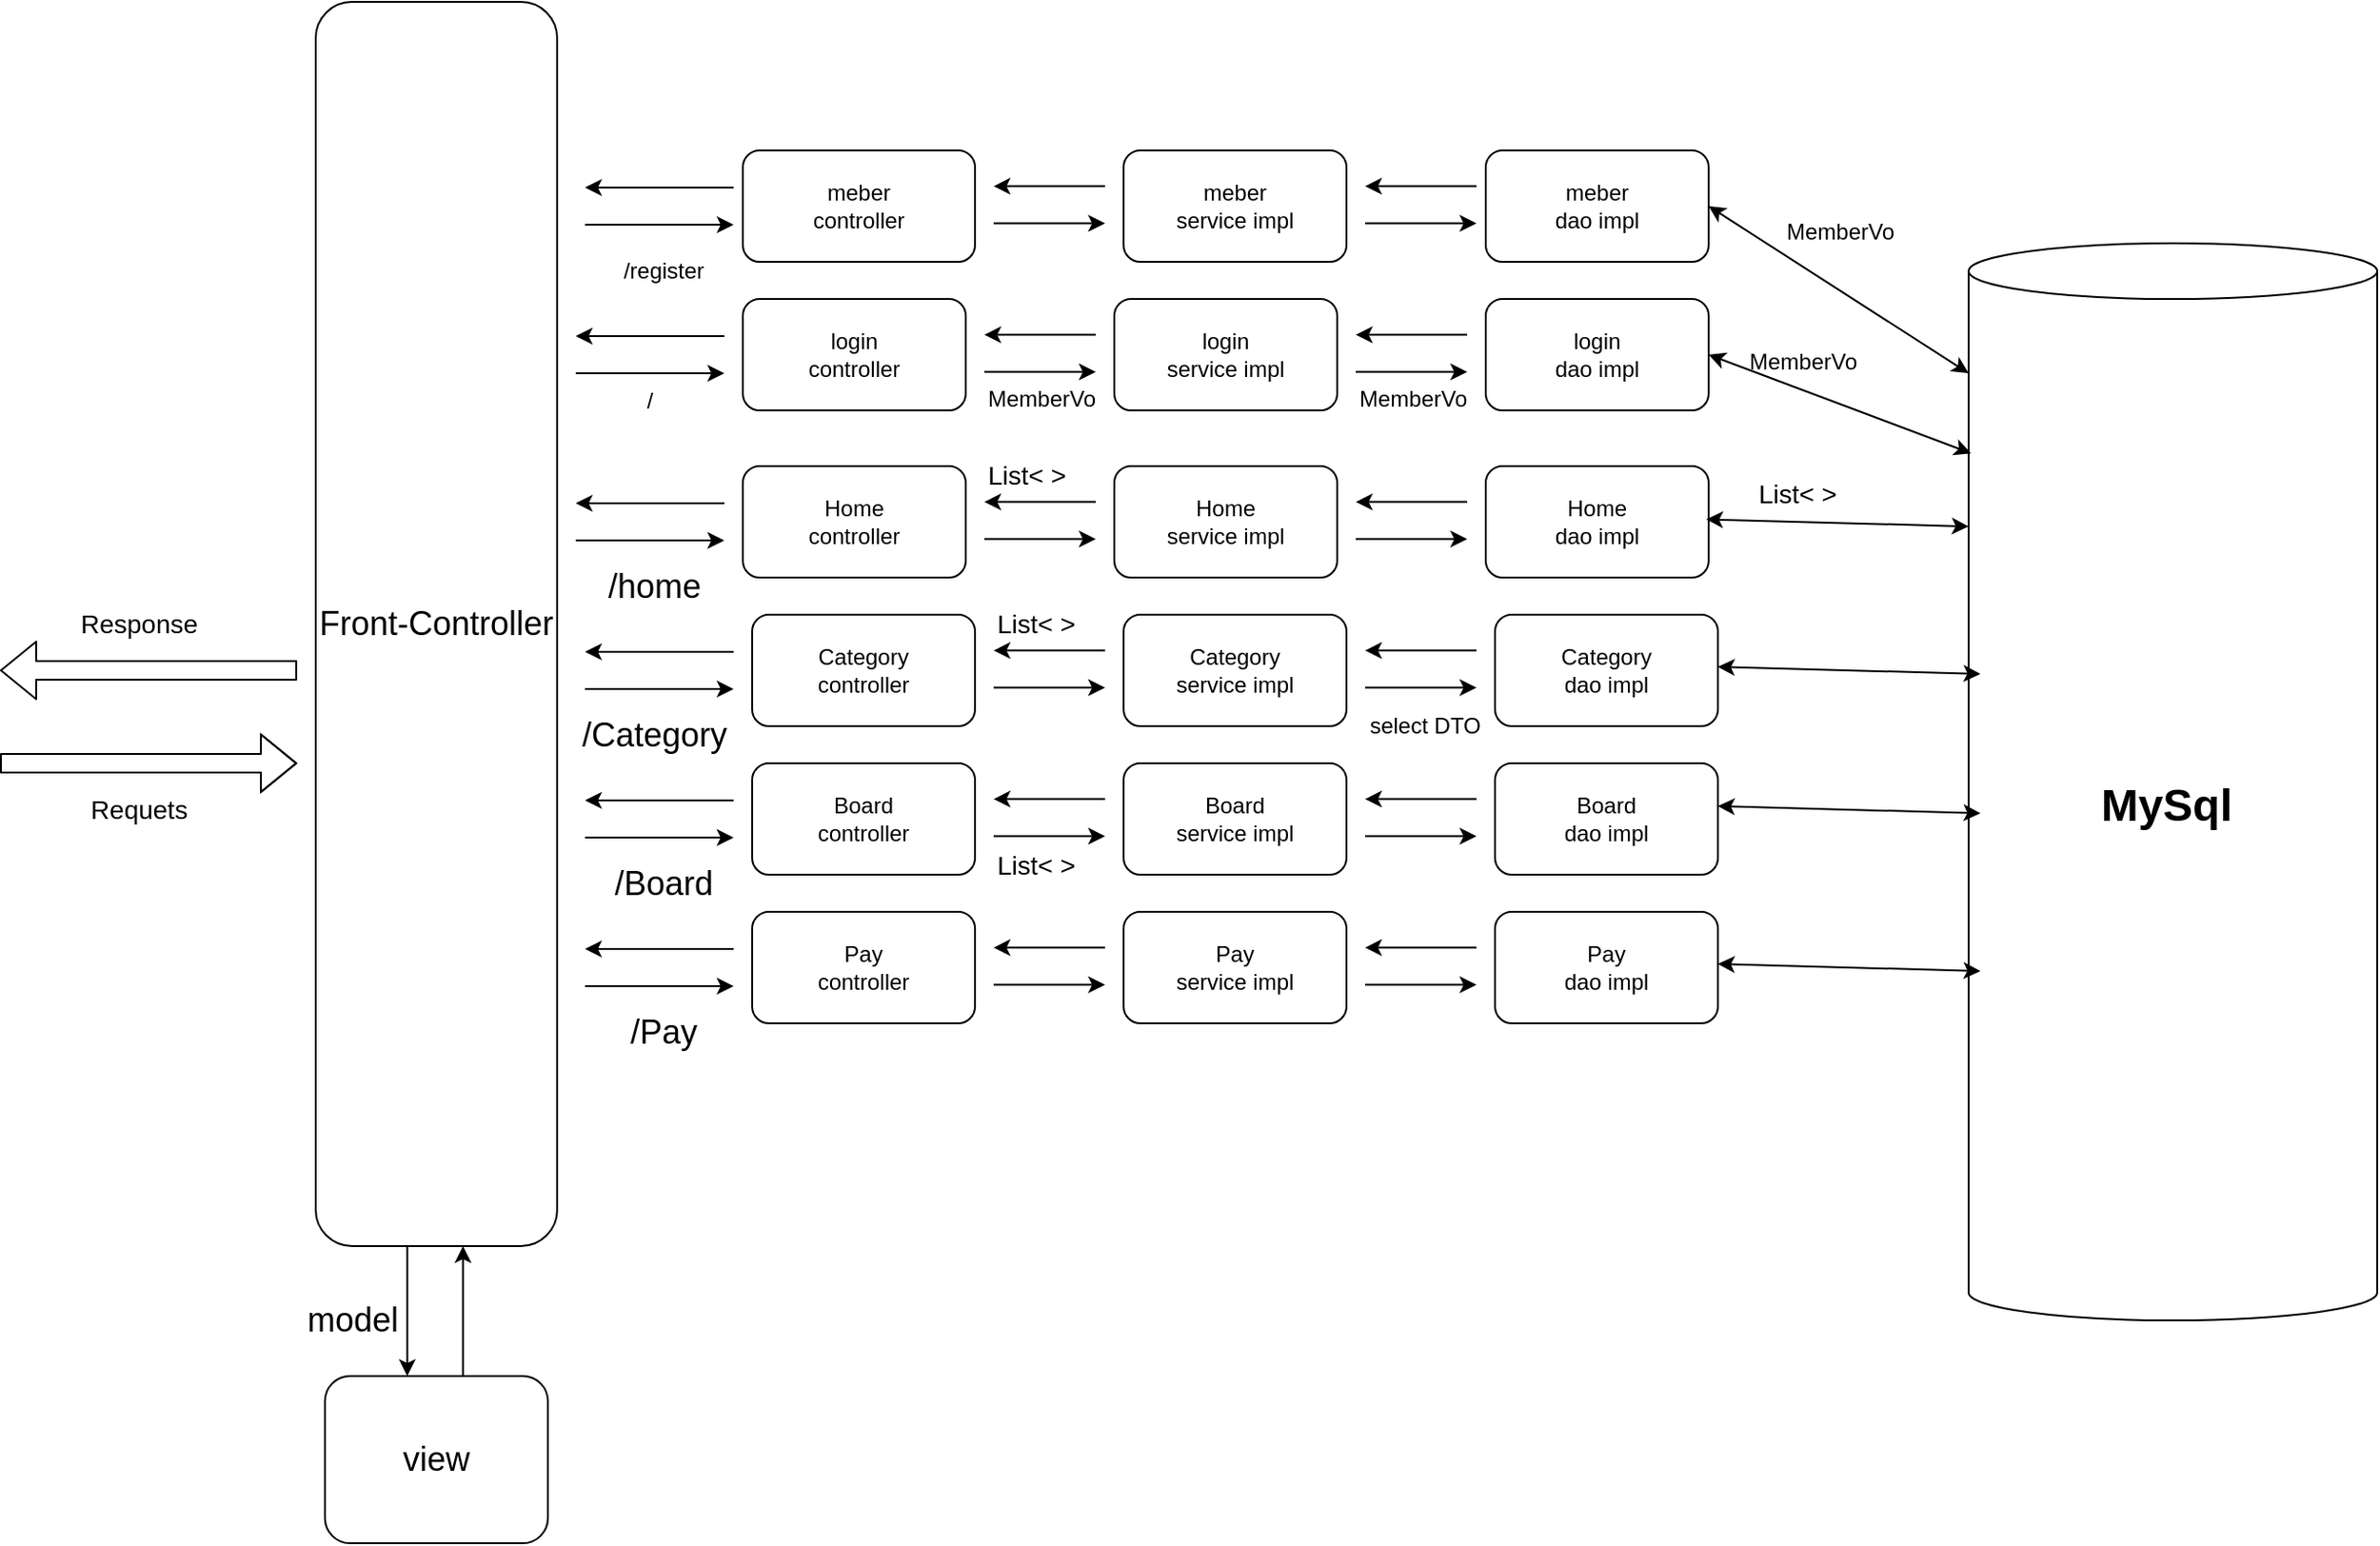 <mxfile version="14.2.3" type="github">
  <diagram name="Page-1" id="5f0bae14-7c28-e335-631c-24af17079c00">
    <mxGraphModel dx="1483" dy="1686" grid="1" gridSize="10" guides="1" tooltips="1" connect="1" arrows="1" fold="1" page="1" pageScale="1" pageWidth="1100" pageHeight="850" background="#ffffff" math="0" shadow="0">
      <root>
        <mxCell id="0" />
        <mxCell id="1" parent="0" />
        <mxCell id="lNIlCz6gBxkz11Pt6Cn--1" value="&lt;font style=&quot;font-size: 18px&quot;&gt;Front-Controller&lt;/font&gt;" style="rounded=1;whiteSpace=wrap;html=1;" parent="1" vertex="1">
          <mxGeometry x="180" y="-80" width="130" height="670" as="geometry" />
        </mxCell>
        <mxCell id="lNIlCz6gBxkz11Pt6Cn--2" value="" style="shape=flexArrow;endArrow=classic;html=1;" parent="1" edge="1">
          <mxGeometry width="50" height="50" relative="1" as="geometry">
            <mxPoint x="10" y="330" as="sourcePoint" />
            <mxPoint x="170" y="330" as="targetPoint" />
            <Array as="points">
              <mxPoint x="110" y="330" />
            </Array>
          </mxGeometry>
        </mxCell>
        <mxCell id="lNIlCz6gBxkz11Pt6Cn--3" value="" style="shape=flexArrow;endArrow=classic;html=1;" parent="1" edge="1">
          <mxGeometry width="50" height="50" relative="1" as="geometry">
            <mxPoint x="170" y="280" as="sourcePoint" />
            <mxPoint x="10" y="280" as="targetPoint" />
          </mxGeometry>
        </mxCell>
        <mxCell id="lNIlCz6gBxkz11Pt6Cn--6" value="&lt;font style=&quot;font-size: 14px&quot;&gt;Requets&lt;/font&gt;" style="text;html=1;strokeColor=none;fillColor=none;align=center;verticalAlign=middle;whiteSpace=wrap;rounded=0;" parent="1" vertex="1">
          <mxGeometry x="10" y="340" width="150" height="30" as="geometry" />
        </mxCell>
        <mxCell id="lNIlCz6gBxkz11Pt6Cn--7" value="&lt;font style=&quot;font-size: 14px&quot;&gt;Response&lt;/font&gt;" style="text;html=1;strokeColor=none;fillColor=none;align=center;verticalAlign=middle;whiteSpace=wrap;rounded=0;" parent="1" vertex="1">
          <mxGeometry x="10" y="240" width="150" height="30" as="geometry" />
        </mxCell>
        <mxCell id="lNIlCz6gBxkz11Pt6Cn--12" value="" style="endArrow=classic;html=1;" parent="1" edge="1">
          <mxGeometry width="50" height="50" relative="1" as="geometry">
            <mxPoint x="400" y="190" as="sourcePoint" />
            <mxPoint x="320" y="190" as="targetPoint" />
          </mxGeometry>
        </mxCell>
        <mxCell id="5DgXqWJLJcrJSc8MpIkA-1" value="&lt;font style=&quot;font-size: 18px&quot;&gt;view&lt;/font&gt;" style="rounded=1;whiteSpace=wrap;html=1;" parent="1" vertex="1">
          <mxGeometry x="185" y="660" width="120" height="90" as="geometry" />
        </mxCell>
        <mxCell id="5DgXqWJLJcrJSc8MpIkA-2" value="" style="endArrow=classic;html=1;" parent="1" edge="1">
          <mxGeometry width="50" height="50" relative="1" as="geometry">
            <mxPoint x="320" y="210" as="sourcePoint" />
            <mxPoint x="400" y="210" as="targetPoint" />
          </mxGeometry>
        </mxCell>
        <mxCell id="5DgXqWJLJcrJSc8MpIkA-3" value="" style="endArrow=classic;html=1;" parent="1" edge="1">
          <mxGeometry width="50" height="50" relative="1" as="geometry">
            <mxPoint x="259.29" y="660" as="sourcePoint" />
            <mxPoint x="259.29" y="590" as="targetPoint" />
          </mxGeometry>
        </mxCell>
        <mxCell id="5DgXqWJLJcrJSc8MpIkA-4" value="" style="endArrow=classic;html=1;" parent="1" edge="1">
          <mxGeometry width="50" height="50" relative="1" as="geometry">
            <mxPoint x="229.29" y="590" as="sourcePoint" />
            <mxPoint x="229.29" y="660" as="targetPoint" />
          </mxGeometry>
        </mxCell>
        <mxCell id="5DgXqWJLJcrJSc8MpIkA-7" value="&lt;font style=&quot;font-size: 18px&quot;&gt;model&lt;/font&gt;" style="text;html=1;strokeColor=none;fillColor=none;align=center;verticalAlign=middle;whiteSpace=wrap;rounded=0;" parent="1" vertex="1">
          <mxGeometry x="180" y="620" width="40" height="20" as="geometry" />
        </mxCell>
        <mxCell id="5DgXqWJLJcrJSc8MpIkA-10" value="Home&lt;br&gt;controller" style="rounded=1;whiteSpace=wrap;html=1;" parent="1" vertex="1">
          <mxGeometry x="410" y="170" width="120" height="60" as="geometry" />
        </mxCell>
        <mxCell id="5DgXqWJLJcrJSc8MpIkA-11" value="&lt;font style=&quot;font-size: 18px&quot;&gt;/home&lt;/font&gt;" style="text;html=1;strokeColor=none;fillColor=none;align=center;verticalAlign=middle;whiteSpace=wrap;rounded=0;" parent="1" vertex="1">
          <mxGeometry x="335" y="220" width="55" height="30" as="geometry" />
        </mxCell>
        <mxCell id="5DgXqWJLJcrJSc8MpIkA-12" value="" style="endArrow=classic;html=1;" parent="1" edge="1">
          <mxGeometry width="50" height="50" relative="1" as="geometry">
            <mxPoint x="400" y="100" as="sourcePoint" />
            <mxPoint x="320" y="100" as="targetPoint" />
          </mxGeometry>
        </mxCell>
        <mxCell id="5DgXqWJLJcrJSc8MpIkA-13" value="" style="endArrow=classic;html=1;" parent="1" edge="1">
          <mxGeometry width="50" height="50" relative="1" as="geometry">
            <mxPoint x="320" y="120" as="sourcePoint" />
            <mxPoint x="400" y="120" as="targetPoint" />
          </mxGeometry>
        </mxCell>
        <mxCell id="5DgXqWJLJcrJSc8MpIkA-14" value="login&lt;br&gt;controller" style="rounded=1;whiteSpace=wrap;html=1;" parent="1" vertex="1">
          <mxGeometry x="410" y="80" width="120" height="60" as="geometry" />
        </mxCell>
        <mxCell id="5DgXqWJLJcrJSc8MpIkA-17" value="login &lt;br&gt;service impl" style="rounded=1;whiteSpace=wrap;html=1;" parent="1" vertex="1">
          <mxGeometry x="610" y="80" width="120" height="60" as="geometry" />
        </mxCell>
        <mxCell id="5DgXqWJLJcrJSc8MpIkA-22" value="login&lt;br&gt;dao impl" style="rounded=1;whiteSpace=wrap;html=1;" parent="1" vertex="1">
          <mxGeometry x="810" y="80" width="120" height="60" as="geometry" />
        </mxCell>
        <mxCell id="5DgXqWJLJcrJSc8MpIkA-24" value="" style="endArrow=classic;html=1;" parent="1" edge="1">
          <mxGeometry width="50" height="50" relative="1" as="geometry">
            <mxPoint x="600" y="99.29" as="sourcePoint" />
            <mxPoint x="540" y="99.29" as="targetPoint" />
          </mxGeometry>
        </mxCell>
        <mxCell id="5DgXqWJLJcrJSc8MpIkA-25" value="" style="endArrow=classic;html=1;" parent="1" edge="1">
          <mxGeometry width="50" height="50" relative="1" as="geometry">
            <mxPoint x="540" y="119.29" as="sourcePoint" />
            <mxPoint x="600" y="119.29" as="targetPoint" />
          </mxGeometry>
        </mxCell>
        <mxCell id="5DgXqWJLJcrJSc8MpIkA-29" value="" style="endArrow=classic;html=1;" parent="1" edge="1">
          <mxGeometry width="50" height="50" relative="1" as="geometry">
            <mxPoint x="800" y="99.29" as="sourcePoint" />
            <mxPoint x="740" y="99.29" as="targetPoint" />
          </mxGeometry>
        </mxCell>
        <mxCell id="5DgXqWJLJcrJSc8MpIkA-30" value="" style="endArrow=classic;html=1;" parent="1" edge="1">
          <mxGeometry width="50" height="50" relative="1" as="geometry">
            <mxPoint x="740" y="119.29" as="sourcePoint" />
            <mxPoint x="800" y="119.29" as="targetPoint" />
          </mxGeometry>
        </mxCell>
        <mxCell id="5DgXqWJLJcrJSc8MpIkA-31" value="Home&lt;br&gt;service impl" style="rounded=1;whiteSpace=wrap;html=1;" parent="1" vertex="1">
          <mxGeometry x="610" y="170" width="120" height="60" as="geometry" />
        </mxCell>
        <mxCell id="5DgXqWJLJcrJSc8MpIkA-32" value="Home&lt;br&gt;dao impl" style="rounded=1;whiteSpace=wrap;html=1;" parent="1" vertex="1">
          <mxGeometry x="810" y="170" width="120" height="60" as="geometry" />
        </mxCell>
        <mxCell id="5DgXqWJLJcrJSc8MpIkA-33" value="" style="endArrow=classic;html=1;" parent="1" edge="1">
          <mxGeometry width="50" height="50" relative="1" as="geometry">
            <mxPoint x="600" y="189.29" as="sourcePoint" />
            <mxPoint x="540" y="189.29" as="targetPoint" />
          </mxGeometry>
        </mxCell>
        <mxCell id="5DgXqWJLJcrJSc8MpIkA-34" value="" style="endArrow=classic;html=1;" parent="1" edge="1">
          <mxGeometry width="50" height="50" relative="1" as="geometry">
            <mxPoint x="540" y="209.29" as="sourcePoint" />
            <mxPoint x="600" y="209.29" as="targetPoint" />
          </mxGeometry>
        </mxCell>
        <mxCell id="5DgXqWJLJcrJSc8MpIkA-35" value="" style="endArrow=classic;html=1;" parent="1" edge="1">
          <mxGeometry width="50" height="50" relative="1" as="geometry">
            <mxPoint x="800" y="189.29" as="sourcePoint" />
            <mxPoint x="740" y="189.29" as="targetPoint" />
          </mxGeometry>
        </mxCell>
        <mxCell id="5DgXqWJLJcrJSc8MpIkA-36" value="" style="endArrow=classic;html=1;" parent="1" edge="1">
          <mxGeometry width="50" height="50" relative="1" as="geometry">
            <mxPoint x="740" y="209.29" as="sourcePoint" />
            <mxPoint x="800" y="209.29" as="targetPoint" />
          </mxGeometry>
        </mxCell>
        <mxCell id="5DgXqWJLJcrJSc8MpIkA-37" value="/" style="text;html=1;strokeColor=none;fillColor=none;align=center;verticalAlign=middle;whiteSpace=wrap;rounded=0;" parent="1" vertex="1">
          <mxGeometry x="325" y="120" width="70" height="30" as="geometry" />
        </mxCell>
        <mxCell id="5DgXqWJLJcrJSc8MpIkA-41" value="MemberVo" style="text;whiteSpace=wrap;html=1;" parent="1" vertex="1">
          <mxGeometry x="740" y="120" width="80" height="30" as="geometry" />
        </mxCell>
        <mxCell id="5DgXqWJLJcrJSc8MpIkA-42" value="MemberVo" style="text;whiteSpace=wrap;html=1;" parent="1" vertex="1">
          <mxGeometry x="540" y="120" width="80" height="30" as="geometry" />
        </mxCell>
        <mxCell id="5DgXqWJLJcrJSc8MpIkA-44" value="&lt;b&gt;&lt;font style=&quot;font-size: 24px&quot;&gt;MySql&amp;nbsp;&lt;/font&gt;&lt;/b&gt;" style="shape=cylinder3;whiteSpace=wrap;html=1;boundedLbl=1;backgroundOutline=1;size=15;" parent="1" vertex="1">
          <mxGeometry x="1070" y="50" width="220" height="580" as="geometry" />
        </mxCell>
        <mxCell id="5DgXqWJLJcrJSc8MpIkA-47" value="&lt;font style=&quot;font-size: 14px&quot;&gt;List&amp;lt; &amp;gt;&lt;/font&gt;" style="text;whiteSpace=wrap;html=1;" parent="1" vertex="1">
          <mxGeometry x="540" y="160" width="70" height="30" as="geometry" />
        </mxCell>
        <mxCell id="5DgXqWJLJcrJSc8MpIkA-48" value="" style="endArrow=classic;startArrow=classic;html=1;entryX=0.006;entryY=0.195;entryDx=0;entryDy=0;entryPerimeter=0;exitX=1;exitY=0.5;exitDx=0;exitDy=0;" parent="1" source="5DgXqWJLJcrJSc8MpIkA-22" target="5DgXqWJLJcrJSc8MpIkA-44" edge="1">
          <mxGeometry width="50" height="50" relative="1" as="geometry">
            <mxPoint x="930" y="90" as="sourcePoint" />
            <mxPoint x="980" y="40" as="targetPoint" />
          </mxGeometry>
        </mxCell>
        <mxCell id="5DgXqWJLJcrJSc8MpIkA-49" value="" style="endArrow=classic;startArrow=classic;html=1;entryX=0;entryY=0;entryDx=0;entryDy=152.5;entryPerimeter=0;" parent="1" target="5DgXqWJLJcrJSc8MpIkA-44" edge="1">
          <mxGeometry width="50" height="50" relative="1" as="geometry">
            <mxPoint x="928.68" y="198.66" as="sourcePoint" />
            <mxPoint x="1070.0" y="230.0" as="targetPoint" />
          </mxGeometry>
        </mxCell>
        <mxCell id="5DgXqWJLJcrJSc8MpIkA-50" value="" style="endArrow=classic;html=1;" parent="1" edge="1">
          <mxGeometry width="50" height="50" relative="1" as="geometry">
            <mxPoint x="405" y="270" as="sourcePoint" />
            <mxPoint x="325" y="270" as="targetPoint" />
          </mxGeometry>
        </mxCell>
        <mxCell id="5DgXqWJLJcrJSc8MpIkA-51" value="" style="endArrow=classic;html=1;" parent="1" edge="1">
          <mxGeometry width="50" height="50" relative="1" as="geometry">
            <mxPoint x="325" y="290" as="sourcePoint" />
            <mxPoint x="405" y="290" as="targetPoint" />
          </mxGeometry>
        </mxCell>
        <mxCell id="5DgXqWJLJcrJSc8MpIkA-52" value="Category&lt;br&gt;controller" style="rounded=1;whiteSpace=wrap;html=1;" parent="1" vertex="1">
          <mxGeometry x="415" y="250" width="120" height="60" as="geometry" />
        </mxCell>
        <mxCell id="5DgXqWJLJcrJSc8MpIkA-53" value="&lt;font style=&quot;font-size: 18px&quot;&gt;/Category&lt;/font&gt;" style="text;html=1;strokeColor=none;fillColor=none;align=center;verticalAlign=middle;whiteSpace=wrap;rounded=0;" parent="1" vertex="1">
          <mxGeometry x="335" y="300" width="55" height="30" as="geometry" />
        </mxCell>
        <mxCell id="5DgXqWJLJcrJSc8MpIkA-54" value="Category&lt;br&gt;service impl" style="rounded=1;whiteSpace=wrap;html=1;" parent="1" vertex="1">
          <mxGeometry x="615" y="250" width="120" height="60" as="geometry" />
        </mxCell>
        <mxCell id="5DgXqWJLJcrJSc8MpIkA-55" value="Category&lt;br&gt;dao impl" style="rounded=1;whiteSpace=wrap;html=1;" parent="1" vertex="1">
          <mxGeometry x="815" y="250" width="120" height="60" as="geometry" />
        </mxCell>
        <mxCell id="5DgXqWJLJcrJSc8MpIkA-56" value="" style="endArrow=classic;html=1;" parent="1" edge="1">
          <mxGeometry width="50" height="50" relative="1" as="geometry">
            <mxPoint x="605" y="269.29" as="sourcePoint" />
            <mxPoint x="545" y="269.29" as="targetPoint" />
          </mxGeometry>
        </mxCell>
        <mxCell id="5DgXqWJLJcrJSc8MpIkA-57" value="" style="endArrow=classic;html=1;" parent="1" edge="1">
          <mxGeometry width="50" height="50" relative="1" as="geometry">
            <mxPoint x="545" y="289.29" as="sourcePoint" />
            <mxPoint x="605" y="289.29" as="targetPoint" />
          </mxGeometry>
        </mxCell>
        <mxCell id="5DgXqWJLJcrJSc8MpIkA-58" value="" style="endArrow=classic;html=1;" parent="1" edge="1">
          <mxGeometry width="50" height="50" relative="1" as="geometry">
            <mxPoint x="805" y="269.29" as="sourcePoint" />
            <mxPoint x="745" y="269.29" as="targetPoint" />
          </mxGeometry>
        </mxCell>
        <mxCell id="5DgXqWJLJcrJSc8MpIkA-59" value="" style="endArrow=classic;html=1;" parent="1" edge="1">
          <mxGeometry width="50" height="50" relative="1" as="geometry">
            <mxPoint x="745" y="289.29" as="sourcePoint" />
            <mxPoint x="805" y="289.29" as="targetPoint" />
          </mxGeometry>
        </mxCell>
        <mxCell id="5DgXqWJLJcrJSc8MpIkA-60" value="&lt;font style=&quot;font-size: 14px&quot;&gt;List&amp;lt; &amp;gt;&lt;/font&gt;" style="text;whiteSpace=wrap;html=1;" parent="1" vertex="1">
          <mxGeometry x="545" y="240" width="70" height="30" as="geometry" />
        </mxCell>
        <mxCell id="5DgXqWJLJcrJSc8MpIkA-61" value="" style="endArrow=classic;html=1;" parent="1" edge="1">
          <mxGeometry width="50" height="50" relative="1" as="geometry">
            <mxPoint x="405" y="350" as="sourcePoint" />
            <mxPoint x="325" y="350" as="targetPoint" />
          </mxGeometry>
        </mxCell>
        <mxCell id="5DgXqWJLJcrJSc8MpIkA-62" value="" style="endArrow=classic;html=1;" parent="1" edge="1">
          <mxGeometry width="50" height="50" relative="1" as="geometry">
            <mxPoint x="325" y="370" as="sourcePoint" />
            <mxPoint x="405" y="370" as="targetPoint" />
          </mxGeometry>
        </mxCell>
        <mxCell id="5DgXqWJLJcrJSc8MpIkA-63" value="Board&lt;br&gt;controller" style="rounded=1;whiteSpace=wrap;html=1;" parent="1" vertex="1">
          <mxGeometry x="415" y="330" width="120" height="60" as="geometry" />
        </mxCell>
        <mxCell id="5DgXqWJLJcrJSc8MpIkA-64" value="&lt;font style=&quot;font-size: 18px&quot;&gt;/Board&lt;/font&gt;" style="text;html=1;strokeColor=none;fillColor=none;align=center;verticalAlign=middle;whiteSpace=wrap;rounded=0;" parent="1" vertex="1">
          <mxGeometry x="340" y="380" width="55" height="30" as="geometry" />
        </mxCell>
        <mxCell id="5DgXqWJLJcrJSc8MpIkA-65" value="Board&lt;br&gt;service impl" style="rounded=1;whiteSpace=wrap;html=1;" parent="1" vertex="1">
          <mxGeometry x="615" y="330" width="120" height="60" as="geometry" />
        </mxCell>
        <mxCell id="5DgXqWJLJcrJSc8MpIkA-66" value="Board&lt;br&gt;dao impl" style="rounded=1;whiteSpace=wrap;html=1;" parent="1" vertex="1">
          <mxGeometry x="815" y="330" width="120" height="60" as="geometry" />
        </mxCell>
        <mxCell id="5DgXqWJLJcrJSc8MpIkA-67" value="" style="endArrow=classic;html=1;" parent="1" edge="1">
          <mxGeometry width="50" height="50" relative="1" as="geometry">
            <mxPoint x="605" y="349.29" as="sourcePoint" />
            <mxPoint x="545" y="349.29" as="targetPoint" />
          </mxGeometry>
        </mxCell>
        <mxCell id="5DgXqWJLJcrJSc8MpIkA-68" value="" style="endArrow=classic;html=1;" parent="1" edge="1">
          <mxGeometry width="50" height="50" relative="1" as="geometry">
            <mxPoint x="545" y="369.29" as="sourcePoint" />
            <mxPoint x="605" y="369.29" as="targetPoint" />
          </mxGeometry>
        </mxCell>
        <mxCell id="5DgXqWJLJcrJSc8MpIkA-69" value="" style="endArrow=classic;html=1;" parent="1" edge="1">
          <mxGeometry width="50" height="50" relative="1" as="geometry">
            <mxPoint x="805" y="349.29" as="sourcePoint" />
            <mxPoint x="745" y="349.29" as="targetPoint" />
          </mxGeometry>
        </mxCell>
        <mxCell id="5DgXqWJLJcrJSc8MpIkA-70" value="" style="endArrow=classic;html=1;" parent="1" edge="1">
          <mxGeometry width="50" height="50" relative="1" as="geometry">
            <mxPoint x="745" y="369.29" as="sourcePoint" />
            <mxPoint x="805" y="369.29" as="targetPoint" />
          </mxGeometry>
        </mxCell>
        <mxCell id="5DgXqWJLJcrJSc8MpIkA-71" value="&lt;font style=&quot;font-size: 14px&quot;&gt;List&amp;lt; &amp;gt;&lt;/font&gt;" style="text;whiteSpace=wrap;html=1;" parent="1" vertex="1">
          <mxGeometry x="545" y="370" width="70" height="30" as="geometry" />
        </mxCell>
        <mxCell id="5DgXqWJLJcrJSc8MpIkA-73" value="" style="endArrow=classic;html=1;" parent="1" edge="1">
          <mxGeometry width="50" height="50" relative="1" as="geometry">
            <mxPoint x="405" y="430" as="sourcePoint" />
            <mxPoint x="325" y="430" as="targetPoint" />
          </mxGeometry>
        </mxCell>
        <mxCell id="5DgXqWJLJcrJSc8MpIkA-74" value="" style="endArrow=classic;html=1;" parent="1" edge="1">
          <mxGeometry width="50" height="50" relative="1" as="geometry">
            <mxPoint x="325" y="450" as="sourcePoint" />
            <mxPoint x="405" y="450" as="targetPoint" />
          </mxGeometry>
        </mxCell>
        <mxCell id="5DgXqWJLJcrJSc8MpIkA-75" value="Pay&lt;br&gt;controller" style="rounded=1;whiteSpace=wrap;html=1;" parent="1" vertex="1">
          <mxGeometry x="415" y="410" width="120" height="60" as="geometry" />
        </mxCell>
        <mxCell id="5DgXqWJLJcrJSc8MpIkA-76" value="&lt;font style=&quot;font-size: 18px&quot;&gt;/Pay&lt;/font&gt;" style="text;html=1;strokeColor=none;fillColor=none;align=center;verticalAlign=middle;whiteSpace=wrap;rounded=0;" parent="1" vertex="1">
          <mxGeometry x="340" y="460" width="55" height="30" as="geometry" />
        </mxCell>
        <mxCell id="5DgXqWJLJcrJSc8MpIkA-77" value="Pay&lt;br&gt;service impl" style="rounded=1;whiteSpace=wrap;html=1;" parent="1" vertex="1">
          <mxGeometry x="615" y="410" width="120" height="60" as="geometry" />
        </mxCell>
        <mxCell id="5DgXqWJLJcrJSc8MpIkA-78" value="Pay&lt;br&gt;dao impl" style="rounded=1;whiteSpace=wrap;html=1;" parent="1" vertex="1">
          <mxGeometry x="815" y="410" width="120" height="60" as="geometry" />
        </mxCell>
        <mxCell id="5DgXqWJLJcrJSc8MpIkA-79" value="" style="endArrow=classic;html=1;" parent="1" edge="1">
          <mxGeometry width="50" height="50" relative="1" as="geometry">
            <mxPoint x="605" y="429.29" as="sourcePoint" />
            <mxPoint x="545" y="429.29" as="targetPoint" />
          </mxGeometry>
        </mxCell>
        <mxCell id="5DgXqWJLJcrJSc8MpIkA-80" value="" style="endArrow=classic;html=1;" parent="1" edge="1">
          <mxGeometry width="50" height="50" relative="1" as="geometry">
            <mxPoint x="545" y="449.29" as="sourcePoint" />
            <mxPoint x="605" y="449.29" as="targetPoint" />
          </mxGeometry>
        </mxCell>
        <mxCell id="5DgXqWJLJcrJSc8MpIkA-81" value="" style="endArrow=classic;html=1;" parent="1" edge="1">
          <mxGeometry width="50" height="50" relative="1" as="geometry">
            <mxPoint x="805" y="429.29" as="sourcePoint" />
            <mxPoint x="745" y="429.29" as="targetPoint" />
          </mxGeometry>
        </mxCell>
        <mxCell id="5DgXqWJLJcrJSc8MpIkA-82" value="" style="endArrow=classic;html=1;" parent="1" edge="1">
          <mxGeometry width="50" height="50" relative="1" as="geometry">
            <mxPoint x="745" y="449.29" as="sourcePoint" />
            <mxPoint x="805" y="449.29" as="targetPoint" />
          </mxGeometry>
        </mxCell>
        <mxCell id="5DgXqWJLJcrJSc8MpIkA-93" value="" style="endArrow=classic;html=1;" parent="1" edge="1">
          <mxGeometry width="50" height="50" relative="1" as="geometry">
            <mxPoint x="405" y="20" as="sourcePoint" />
            <mxPoint x="325" y="20" as="targetPoint" />
          </mxGeometry>
        </mxCell>
        <mxCell id="5DgXqWJLJcrJSc8MpIkA-94" value="" style="endArrow=classic;html=1;" parent="1" edge="1">
          <mxGeometry width="50" height="50" relative="1" as="geometry">
            <mxPoint x="325" y="40" as="sourcePoint" />
            <mxPoint x="405" y="40" as="targetPoint" />
          </mxGeometry>
        </mxCell>
        <mxCell id="5DgXqWJLJcrJSc8MpIkA-95" value="meber&lt;br&gt;controller" style="rounded=1;whiteSpace=wrap;html=1;" parent="1" vertex="1">
          <mxGeometry x="410" width="125" height="60" as="geometry" />
        </mxCell>
        <mxCell id="5DgXqWJLJcrJSc8MpIkA-96" value="&lt;font style=&quot;font-size: 12px&quot;&gt;/register&lt;/font&gt;" style="text;html=1;strokeColor=none;fillColor=none;align=center;verticalAlign=middle;whiteSpace=wrap;rounded=0;" parent="1" vertex="1">
          <mxGeometry x="340" y="50" width="55" height="30" as="geometry" />
        </mxCell>
        <mxCell id="5DgXqWJLJcrJSc8MpIkA-97" value="meber&lt;br&gt;service impl" style="rounded=1;whiteSpace=wrap;html=1;" parent="1" vertex="1">
          <mxGeometry x="615" width="120" height="60" as="geometry" />
        </mxCell>
        <mxCell id="5DgXqWJLJcrJSc8MpIkA-98" value="meber&lt;br&gt;dao impl" style="rounded=1;whiteSpace=wrap;html=1;" parent="1" vertex="1">
          <mxGeometry x="810" width="120" height="60" as="geometry" />
        </mxCell>
        <mxCell id="5DgXqWJLJcrJSc8MpIkA-99" value="" style="endArrow=classic;html=1;" parent="1" edge="1">
          <mxGeometry width="50" height="50" relative="1" as="geometry">
            <mxPoint x="605" y="19.29" as="sourcePoint" />
            <mxPoint x="545" y="19.29" as="targetPoint" />
          </mxGeometry>
        </mxCell>
        <mxCell id="5DgXqWJLJcrJSc8MpIkA-100" value="" style="endArrow=classic;html=1;" parent="1" edge="1">
          <mxGeometry width="50" height="50" relative="1" as="geometry">
            <mxPoint x="545" y="39.29" as="sourcePoint" />
            <mxPoint x="605" y="39.29" as="targetPoint" />
          </mxGeometry>
        </mxCell>
        <mxCell id="5DgXqWJLJcrJSc8MpIkA-101" value="" style="endArrow=classic;html=1;" parent="1" edge="1">
          <mxGeometry width="50" height="50" relative="1" as="geometry">
            <mxPoint x="805" y="19.29" as="sourcePoint" />
            <mxPoint x="745" y="19.29" as="targetPoint" />
          </mxGeometry>
        </mxCell>
        <mxCell id="5DgXqWJLJcrJSc8MpIkA-102" value="" style="endArrow=classic;html=1;" parent="1" edge="1">
          <mxGeometry width="50" height="50" relative="1" as="geometry">
            <mxPoint x="745" y="39.29" as="sourcePoint" />
            <mxPoint x="805" y="39.29" as="targetPoint" />
          </mxGeometry>
        </mxCell>
        <mxCell id="5DgXqWJLJcrJSc8MpIkA-105" value="" style="endArrow=classic;startArrow=classic;html=1;" parent="1" edge="1">
          <mxGeometry width="50" height="50" relative="1" as="geometry">
            <mxPoint x="930" y="30" as="sourcePoint" />
            <mxPoint x="1070" y="120" as="targetPoint" />
          </mxGeometry>
        </mxCell>
        <mxCell id="5DgXqWJLJcrJSc8MpIkA-106" value="" style="endArrow=classic;startArrow=classic;html=1;entryX=0;entryY=0;entryDx=0;entryDy=152.5;entryPerimeter=0;" parent="1" edge="1">
          <mxGeometry width="50" height="50" relative="1" as="geometry">
            <mxPoint x="935.0" y="278.08" as="sourcePoint" />
            <mxPoint x="1076.32" y="281.92" as="targetPoint" />
          </mxGeometry>
        </mxCell>
        <mxCell id="5DgXqWJLJcrJSc8MpIkA-107" value="" style="endArrow=classic;startArrow=classic;html=1;entryX=0;entryY=0;entryDx=0;entryDy=152.5;entryPerimeter=0;" parent="1" edge="1">
          <mxGeometry width="50" height="50" relative="1" as="geometry">
            <mxPoint x="935.0" y="353.08" as="sourcePoint" />
            <mxPoint x="1076.32" y="356.92" as="targetPoint" />
          </mxGeometry>
        </mxCell>
        <mxCell id="5DgXqWJLJcrJSc8MpIkA-108" value="" style="endArrow=classic;startArrow=classic;html=1;entryX=0;entryY=0;entryDx=0;entryDy=152.5;entryPerimeter=0;" parent="1" edge="1">
          <mxGeometry width="50" height="50" relative="1" as="geometry">
            <mxPoint x="935.0" y="438.08" as="sourcePoint" />
            <mxPoint x="1076.32" y="441.92" as="targetPoint" />
          </mxGeometry>
        </mxCell>
        <mxCell id="PAE8vXwS-un6WJSIdZCV-1" value="MemberVo" style="text;whiteSpace=wrap;html=1;" vertex="1" parent="1">
          <mxGeometry x="970" y="30" width="80" height="30" as="geometry" />
        </mxCell>
        <mxCell id="PAE8vXwS-un6WJSIdZCV-2" value="MemberVo" style="text;whiteSpace=wrap;html=1;" vertex="1" parent="1">
          <mxGeometry x="950" y="100" width="80" height="30" as="geometry" />
        </mxCell>
        <mxCell id="PAE8vXwS-un6WJSIdZCV-3" value="&lt;font style=&quot;font-size: 14px&quot;&gt;List&amp;lt; &amp;gt;&lt;/font&gt;" style="text;whiteSpace=wrap;html=1;" vertex="1" parent="1">
          <mxGeometry x="955" y="170" width="70" height="30" as="geometry" />
        </mxCell>
        <mxCell id="PAE8vXwS-un6WJSIdZCV-4" value="select DTO" style="text;html=1;strokeColor=none;fillColor=none;align=center;verticalAlign=middle;whiteSpace=wrap;rounded=0;" vertex="1" parent="1">
          <mxGeometry x="740" y="300" width="75" height="20" as="geometry" />
        </mxCell>
      </root>
    </mxGraphModel>
  </diagram>
</mxfile>
